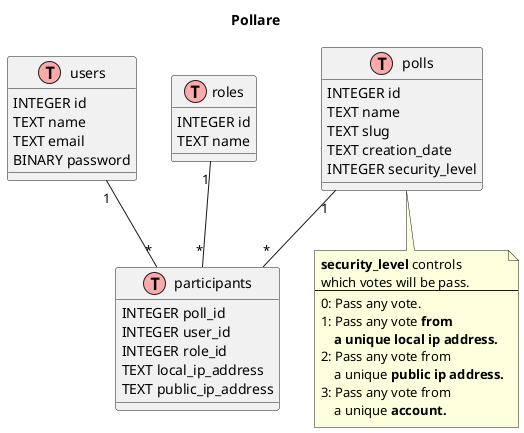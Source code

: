 @startuml
    skinparam shadowing false
    
    title Pollare 
    !define table(name) class name << (T,#FFAAAA) >>

    table(polls)
    table(users)
    table(participants)
    table(roles)

    polls : INTEGER id
    polls : TEXT name
    polls : TEXT slug
    polls : TEXT creation_date
    polls : INTEGER security_level
    note bottom of polls 
        <b>security_level</b> controls 
        which votes will be pass.
        --
        0: Pass any vote.
        1: Pass any vote <b>from</b> 
            <b>a unique local ip address.</b>
        2: Pass any vote from 
            a unique <b>public ip address.</b>
        3: Pass any vote from
            a unique <b>account.</b>
    end note

    participants : INTEGER poll_id
    participants : INTEGER user_id
    participants : INTEGER role_id
    participants : TEXT local_ip_address
    participants : TEXT public_ip_address

    users : INTEGER id
    users : TEXT name
    users : TEXT email
    users : BINARY password 

    roles : INTEGER id
    roles : TEXT name

    polls "1" -- "*" participants
    users "1" -- "*" participants 
    roles "1" -- "*" participants
@enduml 